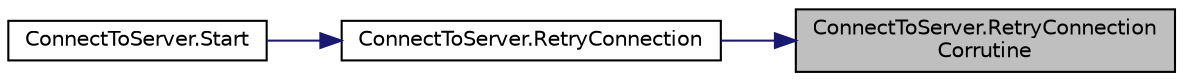 digraph "ConnectToServer.RetryConnectionCorrutine"
{
 // INTERACTIVE_SVG=YES
 // LATEX_PDF_SIZE
  bgcolor="transparent";
  edge [fontname="Helvetica",fontsize="10",labelfontname="Helvetica",labelfontsize="10"];
  node [fontname="Helvetica",fontsize="10",shape=record];
  rankdir="RL";
  Node1 [label="ConnectToServer.RetryConnection\lCorrutine",height=0.2,width=0.4,color="black", fillcolor="grey75", style="filled", fontcolor="black",tooltip=" "];
  Node1 -> Node2 [dir="back",color="midnightblue",fontsize="10",style="solid",fontname="Helvetica"];
  Node2 [label="ConnectToServer.RetryConnection",height=0.2,width=0.4,color="black",URL="$class_connect_to_server.html#a23793971a306b7523ca6dc028f4746ca",tooltip=" "];
  Node2 -> Node3 [dir="back",color="midnightblue",fontsize="10",style="solid",fontname="Helvetica"];
  Node3 [label="ConnectToServer.Start",height=0.2,width=0.4,color="black",URL="$class_connect_to_server.html#a586c4eaddbfb5ab8e5bfe771057651ea",tooltip=" "];
}
